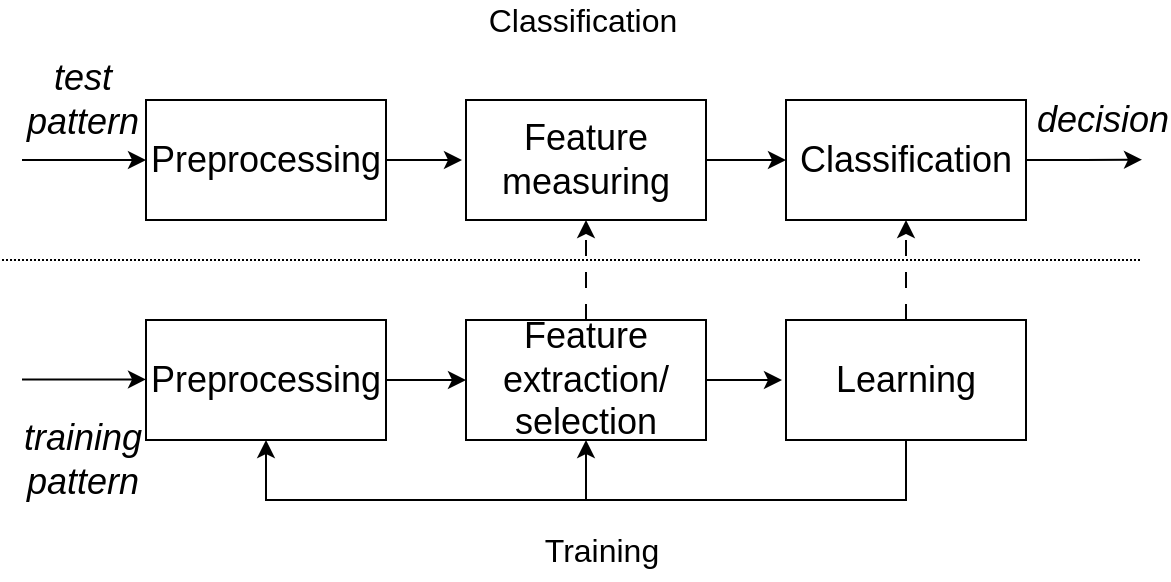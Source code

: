 <mxfile version="23.1.5" type="device">
  <diagram name="Strona-1" id="tKh5jBK7ZMCCm5xY7gQM">
    <mxGraphModel dx="925" dy="617" grid="1" gridSize="10" guides="1" tooltips="1" connect="1" arrows="1" fold="1" page="1" pageScale="1" pageWidth="600" pageHeight="300" math="0" shadow="0">
      <root>
        <mxCell id="0" />
        <mxCell id="1" parent="0" />
        <mxCell id="GFYSmypETnpFk3FitQDg-45" style="edgeStyle=orthogonalEdgeStyle;rounded=0;orthogonalLoop=1;jettySize=auto;html=1;exitX=1;exitY=0.5;exitDx=0;exitDy=0;" parent="1" source="GFYSmypETnpFk3FitQDg-33" edge="1">
          <mxGeometry relative="1" as="geometry">
            <mxPoint x="230" y="90.143" as="targetPoint" />
          </mxGeometry>
        </mxCell>
        <mxCell id="GFYSmypETnpFk3FitQDg-33" value="&lt;font style=&quot;font-size: 18px;&quot;&gt;Preprocessing&lt;/font&gt;" style="rounded=0;whiteSpace=wrap;html=1;" parent="1" vertex="1">
          <mxGeometry x="72" y="60" width="120" height="60" as="geometry" />
        </mxCell>
        <mxCell id="GFYSmypETnpFk3FitQDg-46" style="edgeStyle=orthogonalEdgeStyle;rounded=0;orthogonalLoop=1;jettySize=auto;html=1;exitX=1;exitY=0.5;exitDx=0;exitDy=0;entryX=0;entryY=0.5;entryDx=0;entryDy=0;" parent="1" source="GFYSmypETnpFk3FitQDg-34" target="GFYSmypETnpFk3FitQDg-35" edge="1">
          <mxGeometry relative="1" as="geometry" />
        </mxCell>
        <mxCell id="GFYSmypETnpFk3FitQDg-34" value="&lt;font style=&quot;font-size: 18px;&quot;&gt;Feature measuring&lt;/font&gt;" style="rounded=0;whiteSpace=wrap;html=1;" parent="1" vertex="1">
          <mxGeometry x="232" y="60" width="120" height="60" as="geometry" />
        </mxCell>
        <mxCell id="GFYSmypETnpFk3FitQDg-52" value="&lt;i&gt;&lt;font style=&quot;font-size: 18px;&quot;&gt;decision&lt;/font&gt;&lt;/i&gt;" style="edgeStyle=orthogonalEdgeStyle;rounded=0;orthogonalLoop=1;jettySize=auto;html=1;exitX=1;exitY=0.5;exitDx=0;exitDy=0;" parent="1" source="GFYSmypETnpFk3FitQDg-35" edge="1">
          <mxGeometry x="0.328" y="20" relative="1" as="geometry">
            <mxPoint x="570" y="89.857" as="targetPoint" />
            <mxPoint as="offset" />
          </mxGeometry>
        </mxCell>
        <mxCell id="GFYSmypETnpFk3FitQDg-35" value="&lt;font style=&quot;font-size: 18px;&quot;&gt;Classification&lt;/font&gt;" style="rounded=0;whiteSpace=wrap;html=1;" parent="1" vertex="1">
          <mxGeometry x="392" y="60" width="120" height="60" as="geometry" />
        </mxCell>
        <mxCell id="GFYSmypETnpFk3FitQDg-41" style="edgeStyle=orthogonalEdgeStyle;rounded=0;orthogonalLoop=1;jettySize=auto;html=1;exitX=1;exitY=0.5;exitDx=0;exitDy=0;entryX=0;entryY=0.5;entryDx=0;entryDy=0;" parent="1" source="GFYSmypETnpFk3FitQDg-36" target="GFYSmypETnpFk3FitQDg-37" edge="1">
          <mxGeometry relative="1" as="geometry" />
        </mxCell>
        <mxCell id="GFYSmypETnpFk3FitQDg-36" value="&lt;font style=&quot;font-size: 18px;&quot;&gt;Preprocessing&lt;/font&gt;" style="rounded=0;whiteSpace=wrap;html=1;" parent="1" vertex="1">
          <mxGeometry x="72" y="170" width="120" height="60" as="geometry" />
        </mxCell>
        <mxCell id="GFYSmypETnpFk3FitQDg-43" style="edgeStyle=orthogonalEdgeStyle;rounded=0;orthogonalLoop=1;jettySize=auto;html=1;exitX=1;exitY=0.5;exitDx=0;exitDy=0;" parent="1" source="GFYSmypETnpFk3FitQDg-37" edge="1">
          <mxGeometry relative="1" as="geometry">
            <mxPoint x="390" y="199.857" as="targetPoint" />
          </mxGeometry>
        </mxCell>
        <mxCell id="GFYSmypETnpFk3FitQDg-47" style="edgeStyle=orthogonalEdgeStyle;rounded=0;orthogonalLoop=1;jettySize=auto;html=1;exitX=0.5;exitY=0;exitDx=0;exitDy=0;dashed=1;dashPattern=8 8;" parent="1" source="GFYSmypETnpFk3FitQDg-37" target="GFYSmypETnpFk3FitQDg-34" edge="1">
          <mxGeometry relative="1" as="geometry" />
        </mxCell>
        <mxCell id="GFYSmypETnpFk3FitQDg-37" value="&lt;font style=&quot;font-size: 18px;&quot;&gt;Feature extraction/&lt;br&gt;selection&lt;/font&gt;" style="rounded=0;whiteSpace=wrap;html=1;" parent="1" vertex="1">
          <mxGeometry x="232" y="170" width="120" height="60" as="geometry" />
        </mxCell>
        <mxCell id="GFYSmypETnpFk3FitQDg-44" style="edgeStyle=orthogonalEdgeStyle;rounded=0;orthogonalLoop=1;jettySize=auto;html=1;exitX=0.5;exitY=0;exitDx=0;exitDy=0;dashed=1;dashPattern=8 8;" parent="1" source="GFYSmypETnpFk3FitQDg-38" target="GFYSmypETnpFk3FitQDg-35" edge="1">
          <mxGeometry relative="1" as="geometry" />
        </mxCell>
        <mxCell id="GFYSmypETnpFk3FitQDg-53" style="edgeStyle=orthogonalEdgeStyle;rounded=0;orthogonalLoop=1;jettySize=auto;html=1;exitX=0.5;exitY=1;exitDx=0;exitDy=0;entryX=0.5;entryY=1;entryDx=0;entryDy=0;" parent="1" source="GFYSmypETnpFk3FitQDg-38" target="GFYSmypETnpFk3FitQDg-36" edge="1">
          <mxGeometry relative="1" as="geometry">
            <mxPoint x="130" y="320" as="targetPoint" />
            <Array as="points">
              <mxPoint x="452" y="260" />
              <mxPoint x="132" y="260" />
            </Array>
          </mxGeometry>
        </mxCell>
        <mxCell id="GFYSmypETnpFk3FitQDg-38" value="&lt;font style=&quot;font-size: 18px;&quot;&gt;Learning&lt;/font&gt;" style="rounded=0;whiteSpace=wrap;html=1;" parent="1" vertex="1">
          <mxGeometry x="392" y="170" width="120" height="60" as="geometry" />
        </mxCell>
        <mxCell id="GFYSmypETnpFk3FitQDg-39" value="&lt;i style=&quot;font-size: 18px;&quot;&gt;test &lt;br&gt;pattern&lt;/i&gt;" style="endArrow=classic;html=1;rounded=0;" parent="1" target="GFYSmypETnpFk3FitQDg-33" edge="1">
          <mxGeometry x="-0.032" y="30" width="50" height="50" relative="1" as="geometry">
            <mxPoint x="10" y="90" as="sourcePoint" />
            <mxPoint x="280" y="180" as="targetPoint" />
            <mxPoint as="offset" />
          </mxGeometry>
        </mxCell>
        <mxCell id="GFYSmypETnpFk3FitQDg-40" value="&lt;i style=&quot;font-size: 18px;&quot;&gt;training &lt;br&gt;pattern&lt;/i&gt;" style="endArrow=classic;html=1;rounded=0;" parent="1" edge="1">
          <mxGeometry x="-0.032" y="-40" width="50" height="50" relative="1" as="geometry">
            <mxPoint x="10" y="199.71" as="sourcePoint" />
            <mxPoint x="72" y="199.71" as="targetPoint" />
            <mxPoint as="offset" />
          </mxGeometry>
        </mxCell>
        <mxCell id="GFYSmypETnpFk3FitQDg-48" value="&lt;font style=&quot;font-size: 16px;&quot;&gt;Classification&lt;/font&gt;" style="endArrow=none;html=1;rounded=0;dashed=1;dashPattern=1 1;" parent="1" edge="1">
          <mxGeometry x="0.018" y="120" width="50" height="50" relative="1" as="geometry">
            <mxPoint y="140" as="sourcePoint" />
            <mxPoint x="570" y="140" as="targetPoint" />
            <mxPoint as="offset" />
          </mxGeometry>
        </mxCell>
        <mxCell id="GFYSmypETnpFk3FitQDg-50" value="&lt;font style=&quot;font-size: 16px;&quot;&gt;Training&lt;/font&gt;" style="text;html=1;align=center;verticalAlign=middle;whiteSpace=wrap;rounded=0;" parent="1" vertex="1">
          <mxGeometry x="270" y="270" width="60" height="30" as="geometry" />
        </mxCell>
        <mxCell id="GFYSmypETnpFk3FitQDg-55" value="" style="endArrow=classic;html=1;rounded=0;entryX=0.5;entryY=1;entryDx=0;entryDy=0;" parent="1" target="GFYSmypETnpFk3FitQDg-37" edge="1">
          <mxGeometry width="50" height="50" relative="1" as="geometry">
            <mxPoint x="292" y="260" as="sourcePoint" />
            <mxPoint x="280" y="130" as="targetPoint" />
          </mxGeometry>
        </mxCell>
      </root>
    </mxGraphModel>
  </diagram>
</mxfile>
